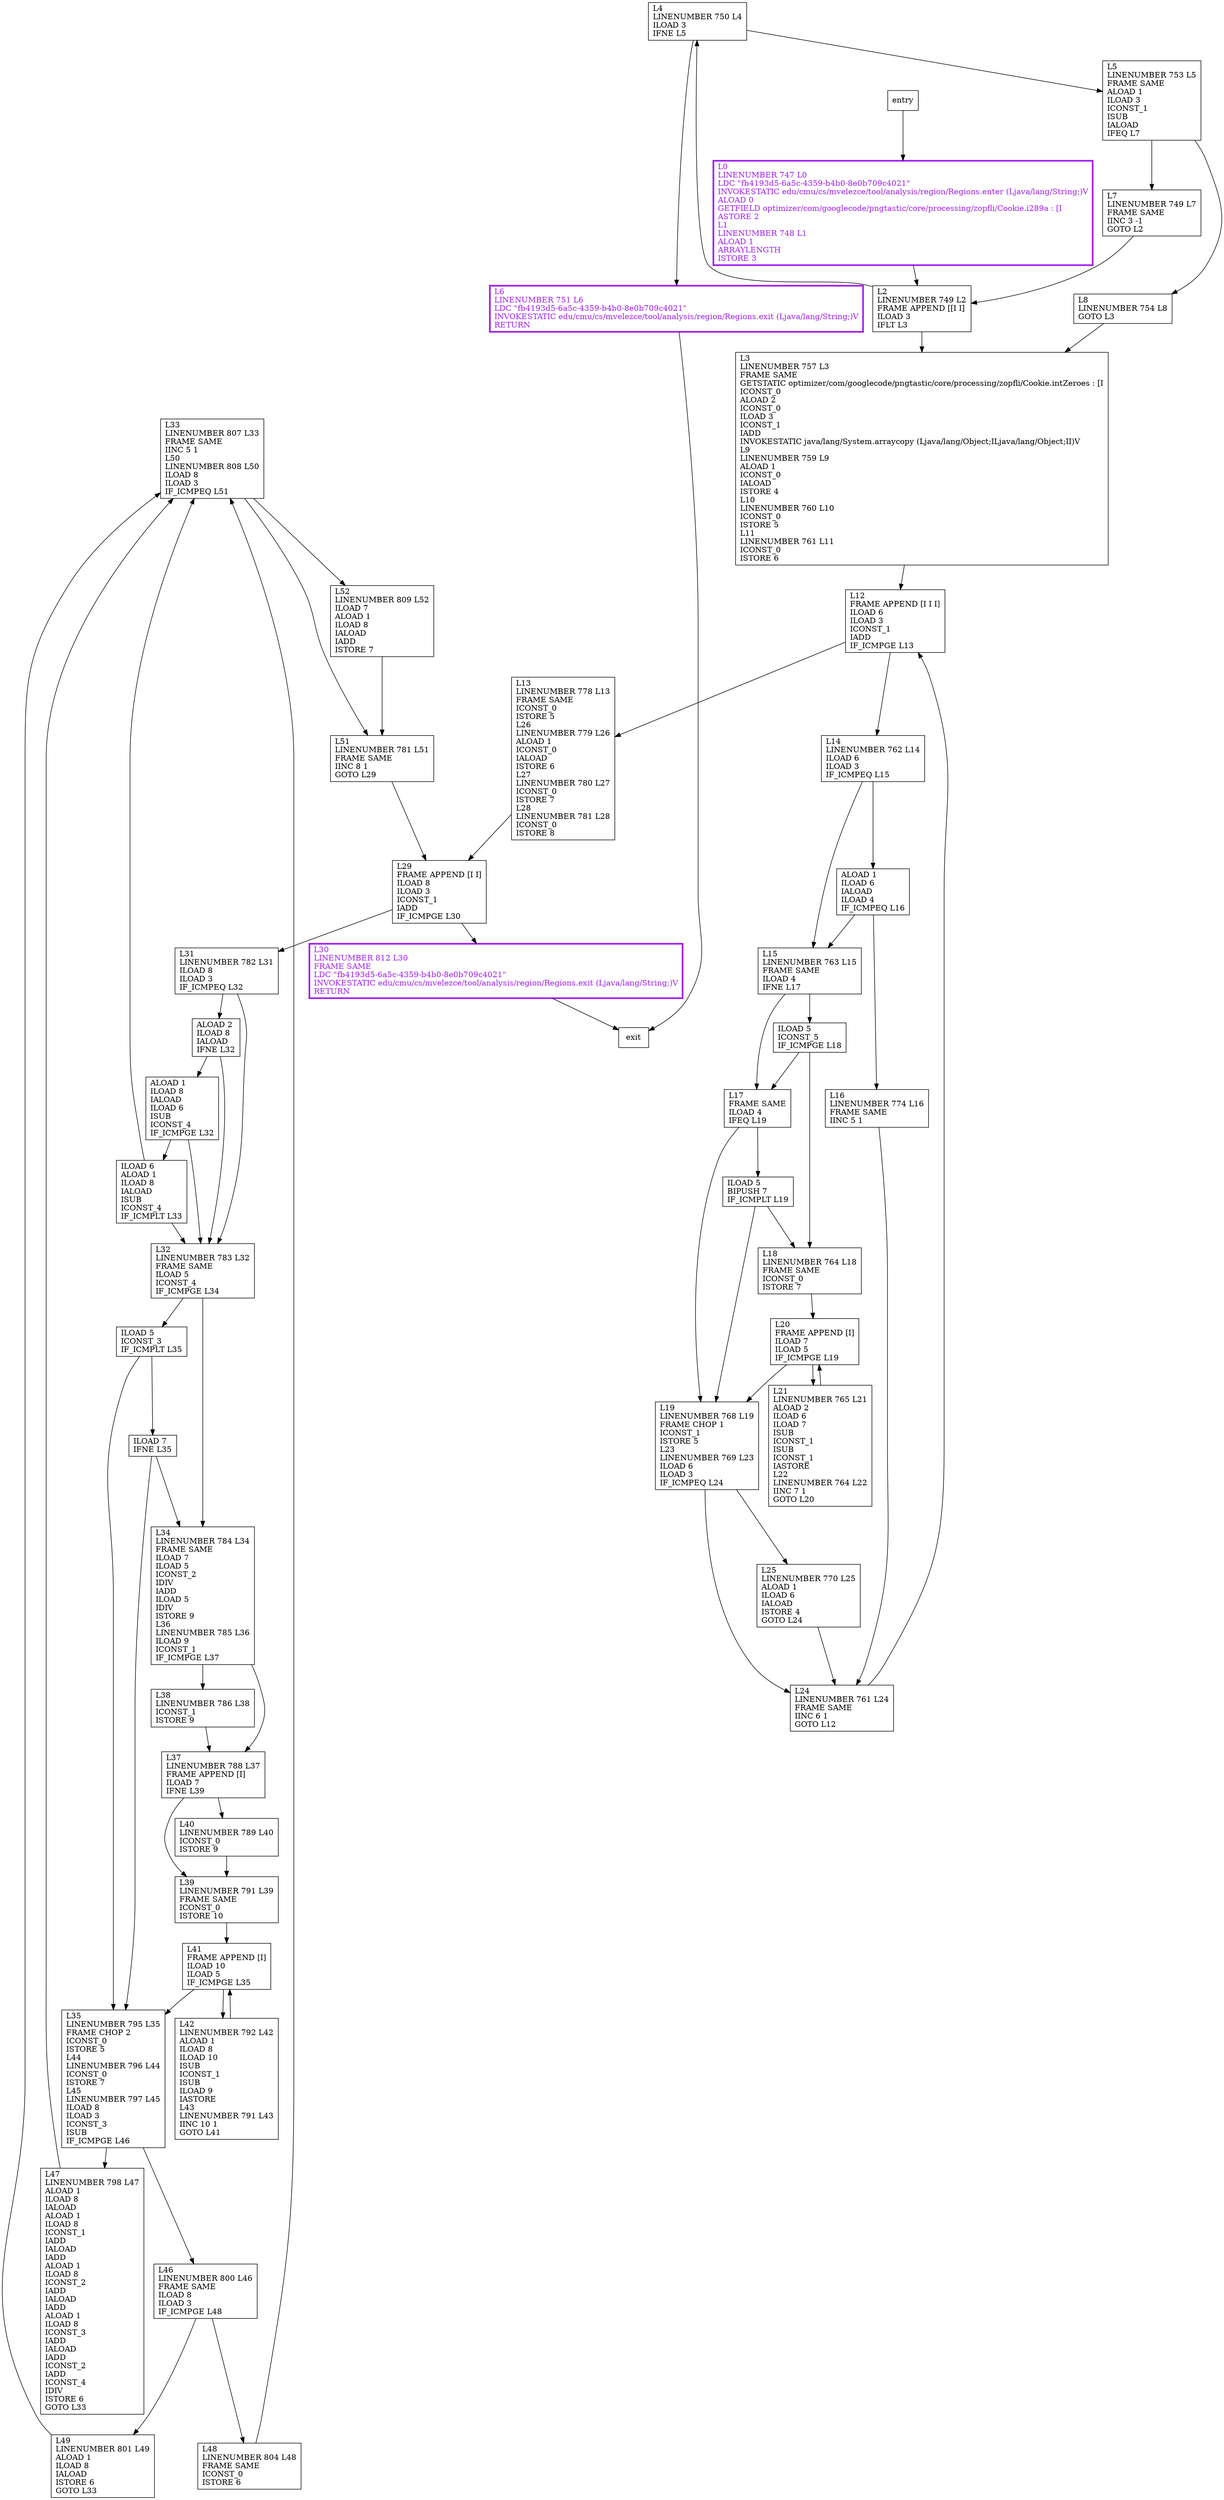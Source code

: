 digraph optimizeHuffmanForRle {
node [shape=record];
977674685 [label="L33\lLINENUMBER 807 L33\lFRAME SAME\lIINC 5 1\lL50\lLINENUMBER 808 L50\lILOAD 8\lILOAD 3\lIF_ICMPEQ L51\l"];
250112971 [label="L41\lFRAME APPEND [I]\lILOAD 10\lILOAD 5\lIF_ICMPGE L35\l"];
640808588 [label="L49\lLINENUMBER 801 L49\lALOAD 1\lILOAD 8\lIALOAD\lISTORE 6\lGOTO L33\l"];
43650267 [label="L31\lLINENUMBER 782 L31\lILOAD 8\lILOAD 3\lIF_ICMPEQ L32\l"];
2131960182 [label="L47\lLINENUMBER 798 L47\lALOAD 1\lILOAD 8\lIALOAD\lALOAD 1\lILOAD 8\lICONST_1\lIADD\lIALOAD\lIADD\lALOAD 1\lILOAD 8\lICONST_2\lIADD\lIALOAD\lIADD\lALOAD 1\lILOAD 8\lICONST_3\lIADD\lIALOAD\lIADD\lICONST_2\lIADD\lICONST_4\lIDIV\lISTORE 6\lGOTO L33\l"];
1839962989 [label="L8\lLINENUMBER 754 L8\lGOTO L3\l"];
661047965 [label="L13\lLINENUMBER 778 L13\lFRAME SAME\lICONST_0\lISTORE 5\lL26\lLINENUMBER 779 L26\lALOAD 1\lICONST_0\lIALOAD\lISTORE 6\lL27\lLINENUMBER 780 L27\lICONST_0\lISTORE 7\lL28\lLINENUMBER 781 L28\lICONST_0\lISTORE 8\l"];
474488818 [label="L21\lLINENUMBER 765 L21\lALOAD 2\lILOAD 6\lILOAD 7\lISUB\lICONST_1\lISUB\lICONST_1\lIASTORE\lL22\lLINENUMBER 764 L22\lIINC 7 1\lGOTO L20\l"];
1322642290 [label="ILOAD 5\lICONST_3\lIF_ICMPLT L35\l"];
1947020920 [label="ILOAD 5\lBIPUSH 7\lIF_ICMPLT L19\l"];
1070157899 [label="L16\lLINENUMBER 774 L16\lFRAME SAME\lIINC 5 1\l"];
1917025677 [label="L20\lFRAME APPEND [I]\lILOAD 7\lILOAD 5\lIF_ICMPGE L19\l"];
41765385 [label="ILOAD 5\lICONST_5\lIF_ICMPGE L18\l"];
1016860054 [label="ILOAD 6\lALOAD 1\lILOAD 8\lIALOAD\lISUB\lICONST_4\lIF_ICMPLT L33\l"];
2121199924 [label="L37\lLINENUMBER 788 L37\lFRAME APPEND [I]\lILOAD 7\lIFNE L39\l"];
421637524 [label="L42\lLINENUMBER 792 L42\lALOAD 1\lILOAD 8\lILOAD 10\lISUB\lICONST_1\lISUB\lILOAD 9\lIASTORE\lL43\lLINENUMBER 791 L43\lIINC 10 1\lGOTO L41\l"];
1857173583 [label="ALOAD 1\lILOAD 8\lIALOAD\lILOAD 6\lISUB\lICONST_4\lIF_ICMPGE L32\l"];
790021811 [label="L0\lLINENUMBER 747 L0\lLDC \"fb4193d5-6a5c-4359-b4b0-8e0b709c4021\"\lINVOKESTATIC edu/cmu/cs/mvelezce/tool/analysis/region/Regions.enter (Ljava/lang/String;)V\lALOAD 0\lGETFIELD optimizer/com/googlecode/pngtastic/core/processing/zopfli/Cookie.i289a : [I\lASTORE 2\lL1\lLINENUMBER 748 L1\lALOAD 1\lARRAYLENGTH\lISTORE 3\l"];
861623840 [label="L30\lLINENUMBER 812 L30\lFRAME SAME\lLDC \"fb4193d5-6a5c-4359-b4b0-8e0b709c4021\"\lINVOKESTATIC edu/cmu/cs/mvelezce/tool/analysis/region/Regions.exit (Ljava/lang/String;)V\lRETURN\l"];
778720569 [label="ALOAD 1\lILOAD 6\lIALOAD\lILOAD 4\lIF_ICMPEQ L16\l"];
120689887 [label="ALOAD 2\lILOAD 8\lIALOAD\lIFNE L32\l"];
1705072168 [label="L15\lLINENUMBER 763 L15\lFRAME SAME\lILOAD 4\lIFNE L17\l"];
1402215471 [label="L7\lLINENUMBER 749 L7\lFRAME SAME\lIINC 3 -1\lGOTO L2\l"];
1266265220 [label="L6\lLINENUMBER 751 L6\lLDC \"fb4193d5-6a5c-4359-b4b0-8e0b709c4021\"\lINVOKESTATIC edu/cmu/cs/mvelezce/tool/analysis/region/Regions.exit (Ljava/lang/String;)V\lRETURN\l"];
145581669 [label="L52\lLINENUMBER 809 L52\lILOAD 7\lALOAD 1\lILOAD 8\lIALOAD\lIADD\lISTORE 7\l"];
1415630650 [label="L14\lLINENUMBER 762 L14\lILOAD 6\lILOAD 3\lIF_ICMPEQ L15\l"];
434437292 [label="L4\lLINENUMBER 750 L4\lILOAD 3\lIFNE L5\l"];
520162288 [label="L38\lLINENUMBER 786 L38\lICONST_1\lISTORE 9\l"];
1511909371 [label="L12\lFRAME APPEND [I I I]\lILOAD 6\lILOAD 3\lICONST_1\lIADD\lIF_ICMPGE L13\l"];
836427078 [label="L34\lLINENUMBER 784 L34\lFRAME SAME\lILOAD 7\lILOAD 5\lICONST_2\lIDIV\lIADD\lILOAD 5\lIDIV\lISTORE 9\lL36\lLINENUMBER 785 L36\lILOAD 9\lICONST_1\lIF_ICMPGE L37\l"];
1828868503 [label="L17\lFRAME SAME\lILOAD 4\lIFEQ L19\l"];
849776463 [label="L32\lLINENUMBER 783 L32\lFRAME SAME\lILOAD 5\lICONST_4\lIF_ICMPGE L34\l"];
816798571 [label="L29\lFRAME APPEND [I I]\lILOAD 8\lILOAD 3\lICONST_1\lIADD\lIF_ICMPGE L30\l"];
873827336 [label="L3\lLINENUMBER 757 L3\lFRAME SAME\lGETSTATIC optimizer/com/googlecode/pngtastic/core/processing/zopfli/Cookie.intZeroes : [I\lICONST_0\lALOAD 2\lICONST_0\lILOAD 3\lICONST_1\lIADD\lINVOKESTATIC java/lang/System.arraycopy (Ljava/lang/Object;ILjava/lang/Object;II)V\lL9\lLINENUMBER 759 L9\lALOAD 1\lICONST_0\lIALOAD\lISTORE 4\lL10\lLINENUMBER 760 L10\lICONST_0\lISTORE 5\lL11\lLINENUMBER 761 L11\lICONST_0\lISTORE 6\l"];
282003944 [label="L40\lLINENUMBER 789 L40\lICONST_0\lISTORE 9\l"];
1808432653 [label="L48\lLINENUMBER 804 L48\lFRAME SAME\lICONST_0\lISTORE 6\l"];
1859383896 [label="L51\lLINENUMBER 781 L51\lFRAME SAME\lIINC 8 1\lGOTO L29\l"];
393996856 [label="L46\lLINENUMBER 800 L46\lFRAME SAME\lILOAD 8\lILOAD 3\lIF_ICMPGE L48\l"];
318353283 [label="L35\lLINENUMBER 795 L35\lFRAME CHOP 2\lICONST_0\lISTORE 5\lL44\lLINENUMBER 796 L44\lICONST_0\lISTORE 7\lL45\lLINENUMBER 797 L45\lILOAD 8\lILOAD 3\lICONST_3\lISUB\lIF_ICMPGE L46\l"];
2118255842 [label="L18\lLINENUMBER 764 L18\lFRAME SAME\lICONST_0\lISTORE 7\l"];
1388563249 [label="L5\lLINENUMBER 753 L5\lFRAME SAME\lALOAD 1\lILOAD 3\lICONST_1\lISUB\lIALOAD\lIFEQ L7\l"];
462773420 [label="L24\lLINENUMBER 761 L24\lFRAME SAME\lIINC 6 1\lGOTO L12\l"];
192694377 [label="L19\lLINENUMBER 768 L19\lFRAME CHOP 1\lICONST_1\lISTORE 5\lL23\lLINENUMBER 769 L23\lILOAD 6\lILOAD 3\lIF_ICMPEQ L24\l"];
108449608 [label="L25\lLINENUMBER 770 L25\lALOAD 1\lILOAD 6\lIALOAD\lISTORE 4\lGOTO L24\l"];
1088104996 [label="L39\lLINENUMBER 791 L39\lFRAME SAME\lICONST_0\lISTORE 10\l"];
431570856 [label="ILOAD 7\lIFNE L35\l"];
570253226 [label="L2\lLINENUMBER 749 L2\lFRAME APPEND [[I I]\lILOAD 3\lIFLT L3\l"];
entry;
exit;
977674685 -> 145581669;
977674685 -> 1859383896;
250112971 -> 421637524;
250112971 -> 318353283;
43650267 -> 849776463;
43650267 -> 120689887;
661047965 -> 816798571;
474488818 -> 1917025677;
1070157899 -> 462773420;
1917025677 -> 192694377;
1917025677 -> 474488818;
41765385 -> 2118255842;
41765385 -> 1828868503;
1016860054 -> 977674685;
1016860054 -> 849776463;
2121199924 -> 1088104996;
2121199924 -> 282003944;
421637524 -> 250112971;
1857173583 -> 849776463;
1857173583 -> 1016860054;
861623840 -> exit;
778720569 -> 1070157899;
778720569 -> 1705072168;
120689887 -> 1857173583;
120689887 -> 849776463;
1705072168 -> 1828868503;
1705072168 -> 41765385;
1266265220 -> exit;
145581669 -> 1859383896;
434437292 -> 1266265220;
434437292 -> 1388563249;
520162288 -> 2121199924;
1511909371 -> 1415630650;
1511909371 -> 661047965;
836427078 -> 2121199924;
836427078 -> 520162288;
1828868503 -> 192694377;
1828868503 -> 1947020920;
849776463 -> 836427078;
849776463 -> 1322642290;
816798571 -> 43650267;
816798571 -> 861623840;
282003944 -> 1088104996;
1808432653 -> 977674685;
entry -> 790021811;
318353283 -> 393996856;
318353283 -> 2131960182;
1388563249 -> 1839962989;
1388563249 -> 1402215471;
431570856 -> 318353283;
431570856 -> 836427078;
640808588 -> 977674685;
2131960182 -> 977674685;
1839962989 -> 873827336;
1322642290 -> 318353283;
1322642290 -> 431570856;
1947020920 -> 2118255842;
1947020920 -> 192694377;
790021811 -> 570253226;
1402215471 -> 570253226;
1415630650 -> 778720569;
1415630650 -> 1705072168;
873827336 -> 1511909371;
1859383896 -> 816798571;
393996856 -> 640808588;
393996856 -> 1808432653;
2118255842 -> 1917025677;
462773420 -> 1511909371;
192694377 -> 462773420;
192694377 -> 108449608;
108449608 -> 462773420;
1088104996 -> 250112971;
570253226 -> 434437292;
570253226 -> 873827336;
1266265220[fontcolor="purple", penwidth=3, color="purple"];
790021811[fontcolor="purple", penwidth=3, color="purple"];
861623840[fontcolor="purple", penwidth=3, color="purple"];
}
